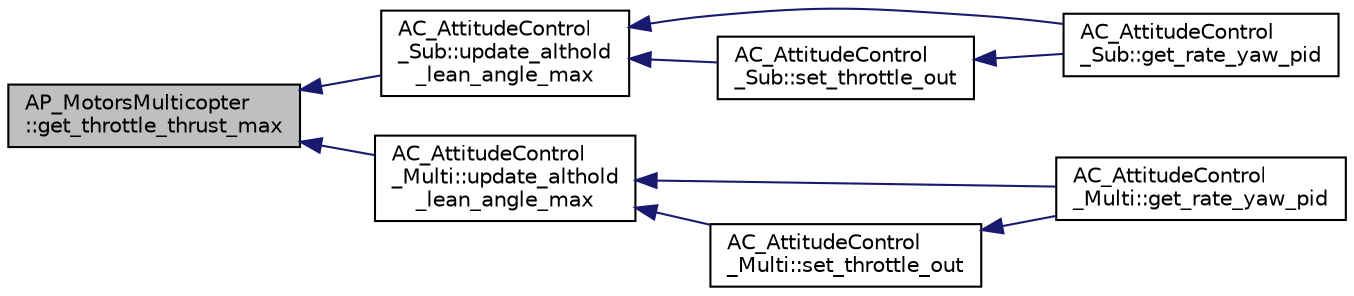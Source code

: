 digraph "AP_MotorsMulticopter::get_throttle_thrust_max"
{
 // INTERACTIVE_SVG=YES
  edge [fontname="Helvetica",fontsize="10",labelfontname="Helvetica",labelfontsize="10"];
  node [fontname="Helvetica",fontsize="10",shape=record];
  rankdir="LR";
  Node1 [label="AP_MotorsMulticopter\l::get_throttle_thrust_max",height=0.2,width=0.4,color="black", fillcolor="grey75", style="filled", fontcolor="black"];
  Node1 -> Node2 [dir="back",color="midnightblue",fontsize="10",style="solid",fontname="Helvetica"];
  Node2 [label="AC_AttitudeControl\l_Sub::update_althold\l_lean_angle_max",height=0.2,width=0.4,color="black", fillcolor="white", style="filled",URL="$classAC__AttitudeControl__Sub.html#a5b05f03714d372c1b7a7cf1710fcc7f8"];
  Node2 -> Node3 [dir="back",color="midnightblue",fontsize="10",style="solid",fontname="Helvetica"];
  Node3 [label="AC_AttitudeControl\l_Sub::get_rate_yaw_pid",height=0.2,width=0.4,color="black", fillcolor="white", style="filled",URL="$classAC__AttitudeControl__Sub.html#a2863a951cef77c5087777a0a64144e77"];
  Node2 -> Node4 [dir="back",color="midnightblue",fontsize="10",style="solid",fontname="Helvetica"];
  Node4 [label="AC_AttitudeControl\l_Sub::set_throttle_out",height=0.2,width=0.4,color="black", fillcolor="white", style="filled",URL="$classAC__AttitudeControl__Sub.html#a01e89bcda33d4d292631f126b21d64fc"];
  Node4 -> Node3 [dir="back",color="midnightblue",fontsize="10",style="solid",fontname="Helvetica"];
  Node1 -> Node5 [dir="back",color="midnightblue",fontsize="10",style="solid",fontname="Helvetica"];
  Node5 [label="AC_AttitudeControl\l_Multi::update_althold\l_lean_angle_max",height=0.2,width=0.4,color="black", fillcolor="white", style="filled",URL="$classAC__AttitudeControl__Multi.html#a76e4a41ae16398361dd688f5ff2d24d9"];
  Node5 -> Node6 [dir="back",color="midnightblue",fontsize="10",style="solid",fontname="Helvetica"];
  Node6 [label="AC_AttitudeControl\l_Multi::get_rate_yaw_pid",height=0.2,width=0.4,color="black", fillcolor="white", style="filled",URL="$classAC__AttitudeControl__Multi.html#a6d8815f4fdfb0214cb5a5cc4a25fb026"];
  Node5 -> Node7 [dir="back",color="midnightblue",fontsize="10",style="solid",fontname="Helvetica"];
  Node7 [label="AC_AttitudeControl\l_Multi::set_throttle_out",height=0.2,width=0.4,color="black", fillcolor="white", style="filled",URL="$classAC__AttitudeControl__Multi.html#a3e83f3b32e305ad977cdaadf92cc80e1"];
  Node7 -> Node6 [dir="back",color="midnightblue",fontsize="10",style="solid",fontname="Helvetica"];
}
